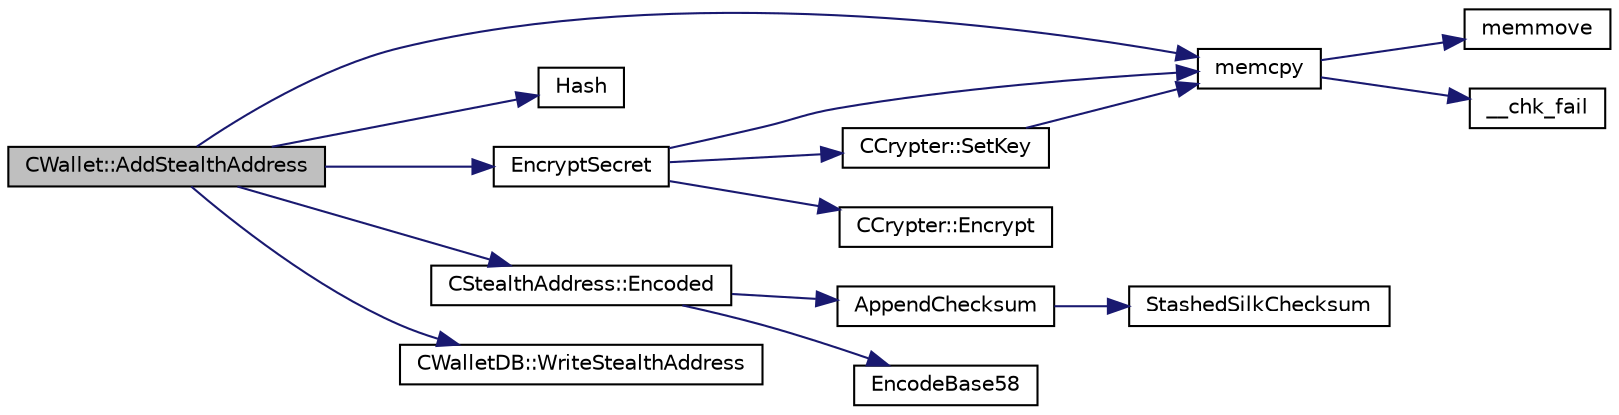 digraph "CWallet::AddStealthAddress"
{
  edge [fontname="Helvetica",fontsize="10",labelfontname="Helvetica",labelfontsize="10"];
  node [fontname="Helvetica",fontsize="10",shape=record];
  rankdir="LR";
  Node53 [label="CWallet::AddStealthAddress",height=0.2,width=0.4,color="black", fillcolor="grey75", style="filled", fontcolor="black"];
  Node53 -> Node54 [color="midnightblue",fontsize="10",style="solid",fontname="Helvetica"];
  Node54 [label="memcpy",height=0.2,width=0.4,color="black", fillcolor="white", style="filled",URL="$d5/d9f/glibc__compat_8cpp.html#a0f46826ab0466591e136db24394923cf"];
  Node54 -> Node55 [color="midnightblue",fontsize="10",style="solid",fontname="Helvetica"];
  Node55 [label="memmove",height=0.2,width=0.4,color="black", fillcolor="white", style="filled",URL="$d5/d9f/glibc__compat_8cpp.html#a9778d49e9029dd75bc53ecbbf9f5e9a1"];
  Node54 -> Node56 [color="midnightblue",fontsize="10",style="solid",fontname="Helvetica"];
  Node56 [label="__chk_fail",height=0.2,width=0.4,color="black", fillcolor="white", style="filled",URL="$d5/d9f/glibc__compat_8cpp.html#a424ac71631da5ada2976630ff67051d1"];
  Node53 -> Node57 [color="midnightblue",fontsize="10",style="solid",fontname="Helvetica"];
  Node57 [label="Hash",height=0.2,width=0.4,color="black", fillcolor="white", style="filled",URL="$db/dfb/hash_8h.html#ab3f6c437460137530d86e09c2c102e99"];
  Node53 -> Node58 [color="midnightblue",fontsize="10",style="solid",fontname="Helvetica"];
  Node58 [label="EncryptSecret",height=0.2,width=0.4,color="black", fillcolor="white", style="filled",URL="$d3/d05/crypter_8cpp.html#a4fa4e3134d2b6e4913b9ce6369820697"];
  Node58 -> Node54 [color="midnightblue",fontsize="10",style="solid",fontname="Helvetica"];
  Node58 -> Node59 [color="midnightblue",fontsize="10",style="solid",fontname="Helvetica"];
  Node59 [label="CCrypter::SetKey",height=0.2,width=0.4,color="black", fillcolor="white", style="filled",URL="$d7/d89/class_c_crypter.html#a0d948dd4796e2420e1dd9c1ddbf7974e"];
  Node59 -> Node54 [color="midnightblue",fontsize="10",style="solid",fontname="Helvetica"];
  Node58 -> Node60 [color="midnightblue",fontsize="10",style="solid",fontname="Helvetica"];
  Node60 [label="CCrypter::Encrypt",height=0.2,width=0.4,color="black", fillcolor="white", style="filled",URL="$d7/d89/class_c_crypter.html#a124fcd3021569a660ce2daa3391c8ea4"];
  Node53 -> Node61 [color="midnightblue",fontsize="10",style="solid",fontname="Helvetica"];
  Node61 [label="CStealthAddress::Encoded",height=0.2,width=0.4,color="black", fillcolor="white", style="filled",URL="$d6/d37/class_c_stealth_address.html#a1318c3f56f64354f4c909380ba692c91"];
  Node61 -> Node62 [color="midnightblue",fontsize="10",style="solid",fontname="Helvetica"];
  Node62 [label="AppendChecksum",height=0.2,width=0.4,color="black", fillcolor="white", style="filled",URL="$db/d2d/stealth_8cpp.html#aa4f182dc0efd181cef81ca75ae960533"];
  Node62 -> Node63 [color="midnightblue",fontsize="10",style="solid",fontname="Helvetica"];
  Node63 [label="StashedSilkChecksum",height=0.2,width=0.4,color="black", fillcolor="white", style="filled",URL="$db/d2d/stealth_8cpp.html#abb79a3b98a10b85daf3f3ff35c1cbfa8"];
  Node61 -> Node64 [color="midnightblue",fontsize="10",style="solid",fontname="Helvetica"];
  Node64 [label="EncodeBase58",height=0.2,width=0.4,color="black", fillcolor="white", style="filled",URL="$db/d9c/base58_8cpp.html#a8d6f0e9d5df175b4966dcede31dc90ad",tooltip="Encode a byte sequence as a base58-encoded string. "];
  Node53 -> Node65 [color="midnightblue",fontsize="10",style="solid",fontname="Helvetica"];
  Node65 [label="CWalletDB::WriteStealthAddress",height=0.2,width=0.4,color="black", fillcolor="white", style="filled",URL="$d4/d90/class_c_wallet_d_b.html#a2bce6f7f050d6d14e2c025a7beba2cfc"];
}
